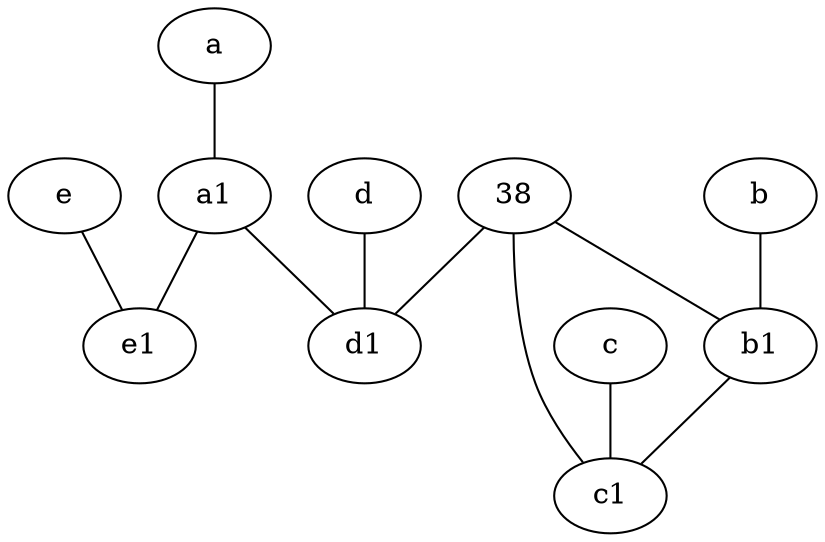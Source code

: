 graph {
	node [labelfontsize=50]
	e1 [labelfontsize=50 pos="7,7!"]
	38 [labelfontsize=50]
	a1 [labelfontsize=50 pos="8,3!"]
	d [labelfontsize=50 pos="2,5!"]
	d1 [labelfontsize=50 pos="3,5!"]
	b [labelfontsize=50 pos="10,4!"]
	e [labelfontsize=50 pos="7,9!"]
	c [labelfontsize=50 pos="4.5,2!"]
	a [labelfontsize=50 pos="8,2!"]
	c1 [labelfontsize=50 pos="4.5,3!"]
	b1 [labelfontsize=50 pos="9,4!"]
	38 -- d1
	b -- b1
	38 -- b1
	e -- e1
	c -- c1
	d -- d1
	a1 -- d1
	b1 -- c1
	38 -- c1
	a -- a1
	a1 -- e1
}
